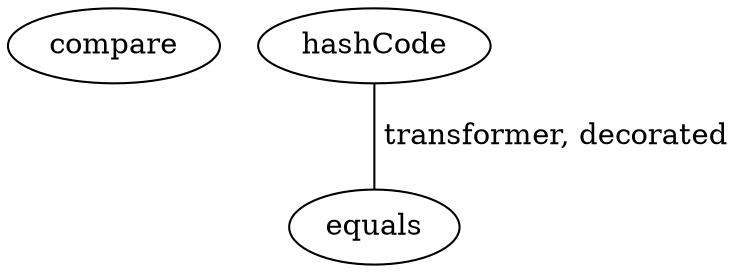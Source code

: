 digraph G {
compare;
hashCode;
equals;
hashCode -> equals [label=" transformer, decorated", dir=none];
}